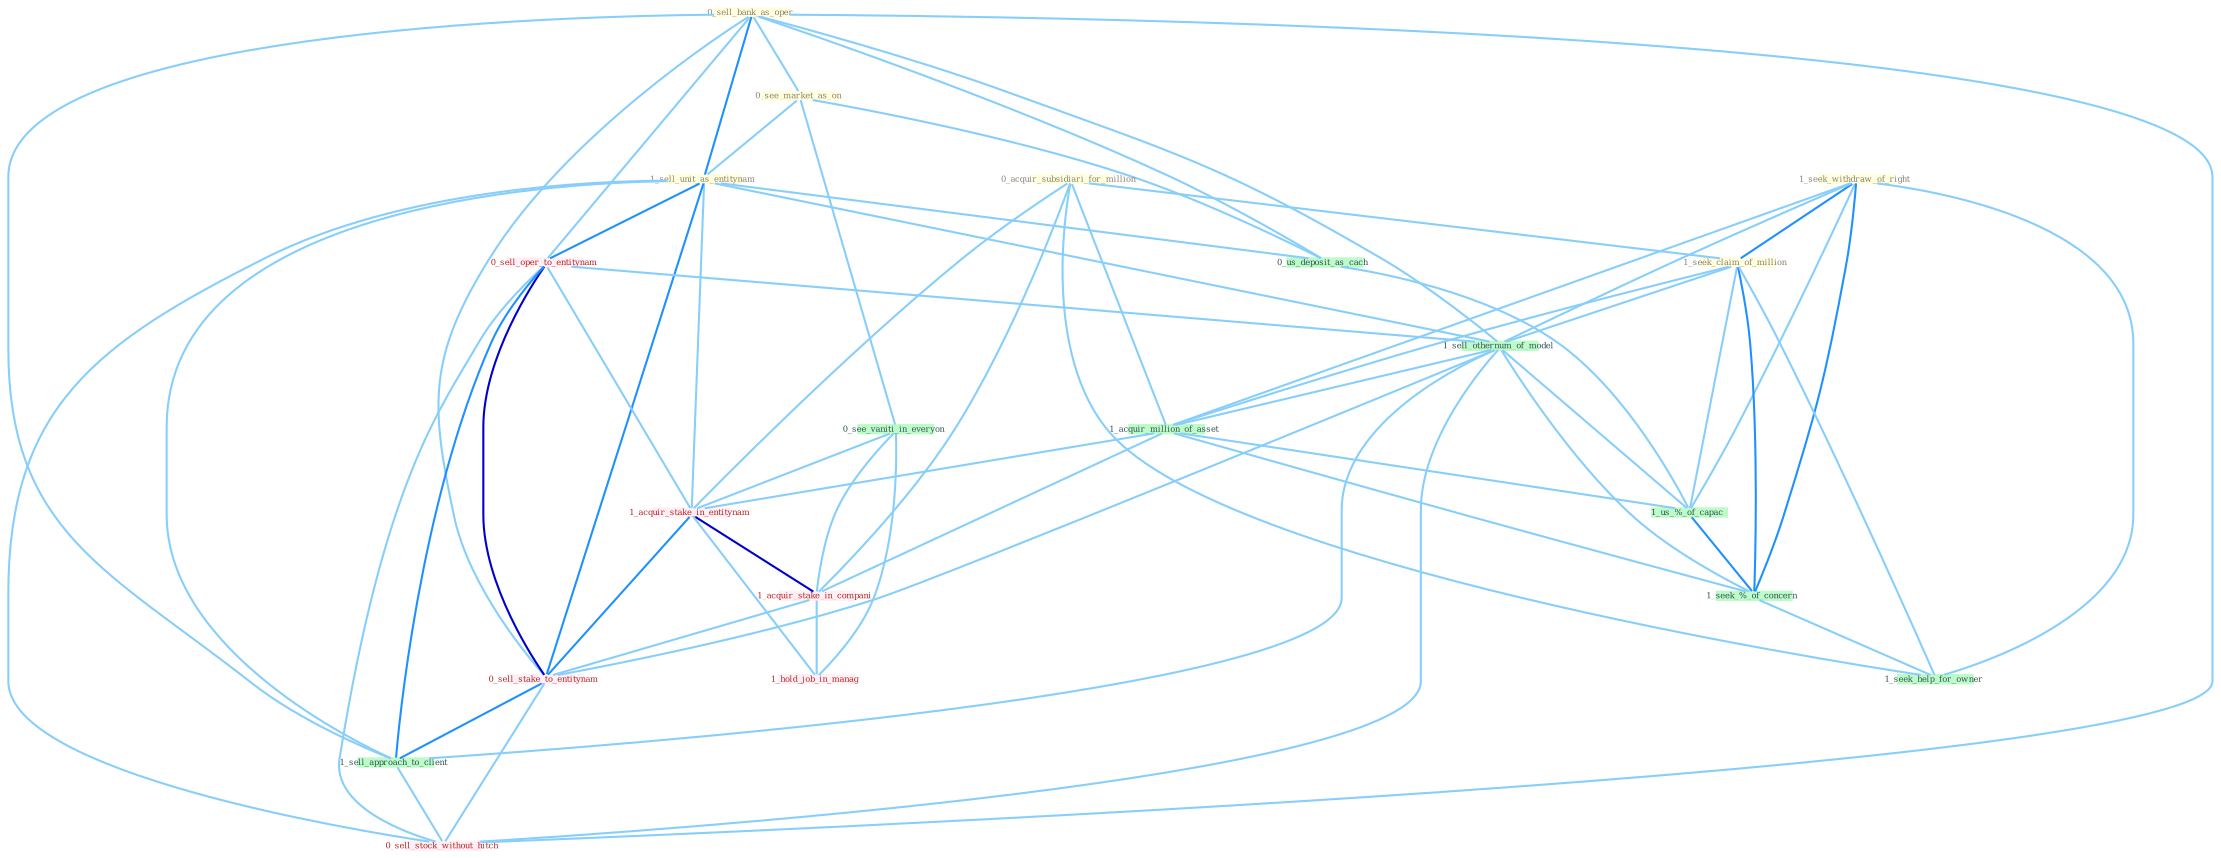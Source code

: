 Graph G{ 
    node
    [shape=polygon,style=filled,width=.5,height=.06,color="#BDFCC9",fixedsize=true,fontsize=4,
    fontcolor="#2f4f4f"];
    {node
    [color="#ffffe0", fontcolor="#8b7d6b"] "1_seek_withdraw_of_right " "0_sell_bank_as_oper " "0_see_market_as_on " "0_acquir_subsidiari_for_million " "1_seek_claim_of_million " "1_sell_unit_as_entitynam "}
{node [color="#fff0f5", fontcolor="#b22222"] "0_sell_oper_to_entitynam " "1_acquir_stake_in_entitynam " "1_acquir_stake_in_compani " "0_sell_stake_to_entitynam " "1_hold_job_in_manag " "0_sell_stock_without_hitch "}
edge [color="#B0E2FF"];

	"1_seek_withdraw_of_right " -- "1_seek_claim_of_million " [w="2", color="#1e90ff" , len=0.8];
	"1_seek_withdraw_of_right " -- "1_sell_othernum_of_model " [w="1", color="#87cefa" ];
	"1_seek_withdraw_of_right " -- "1_acquir_million_of_asset " [w="1", color="#87cefa" ];
	"1_seek_withdraw_of_right " -- "1_us_%_of_capac " [w="1", color="#87cefa" ];
	"1_seek_withdraw_of_right " -- "1_seek_%_of_concern " [w="2", color="#1e90ff" , len=0.8];
	"1_seek_withdraw_of_right " -- "1_seek_help_for_owner " [w="1", color="#87cefa" ];
	"0_sell_bank_as_oper " -- "0_see_market_as_on " [w="1", color="#87cefa" ];
	"0_sell_bank_as_oper " -- "1_sell_unit_as_entitynam " [w="2", color="#1e90ff" , len=0.8];
	"0_sell_bank_as_oper " -- "0_sell_oper_to_entitynam " [w="1", color="#87cefa" ];
	"0_sell_bank_as_oper " -- "1_sell_othernum_of_model " [w="1", color="#87cefa" ];
	"0_sell_bank_as_oper " -- "0_us_deposit_as_cach " [w="1", color="#87cefa" ];
	"0_sell_bank_as_oper " -- "0_sell_stake_to_entitynam " [w="1", color="#87cefa" ];
	"0_sell_bank_as_oper " -- "1_sell_approach_to_client " [w="1", color="#87cefa" ];
	"0_sell_bank_as_oper " -- "0_sell_stock_without_hitch " [w="1", color="#87cefa" ];
	"0_see_market_as_on " -- "1_sell_unit_as_entitynam " [w="1", color="#87cefa" ];
	"0_see_market_as_on " -- "0_see_vaniti_in_everyon " [w="1", color="#87cefa" ];
	"0_see_market_as_on " -- "0_us_deposit_as_cach " [w="1", color="#87cefa" ];
	"0_acquir_subsidiari_for_million " -- "1_seek_claim_of_million " [w="1", color="#87cefa" ];
	"0_acquir_subsidiari_for_million " -- "1_acquir_million_of_asset " [w="1", color="#87cefa" ];
	"0_acquir_subsidiari_for_million " -- "1_acquir_stake_in_entitynam " [w="1", color="#87cefa" ];
	"0_acquir_subsidiari_for_million " -- "1_acquir_stake_in_compani " [w="1", color="#87cefa" ];
	"0_acquir_subsidiari_for_million " -- "1_seek_help_for_owner " [w="1", color="#87cefa" ];
	"1_seek_claim_of_million " -- "1_sell_othernum_of_model " [w="1", color="#87cefa" ];
	"1_seek_claim_of_million " -- "1_acquir_million_of_asset " [w="1", color="#87cefa" ];
	"1_seek_claim_of_million " -- "1_us_%_of_capac " [w="1", color="#87cefa" ];
	"1_seek_claim_of_million " -- "1_seek_%_of_concern " [w="2", color="#1e90ff" , len=0.8];
	"1_seek_claim_of_million " -- "1_seek_help_for_owner " [w="1", color="#87cefa" ];
	"1_sell_unit_as_entitynam " -- "0_sell_oper_to_entitynam " [w="2", color="#1e90ff" , len=0.8];
	"1_sell_unit_as_entitynam " -- "1_sell_othernum_of_model " [w="1", color="#87cefa" ];
	"1_sell_unit_as_entitynam " -- "0_us_deposit_as_cach " [w="1", color="#87cefa" ];
	"1_sell_unit_as_entitynam " -- "1_acquir_stake_in_entitynam " [w="1", color="#87cefa" ];
	"1_sell_unit_as_entitynam " -- "0_sell_stake_to_entitynam " [w="2", color="#1e90ff" , len=0.8];
	"1_sell_unit_as_entitynam " -- "1_sell_approach_to_client " [w="1", color="#87cefa" ];
	"1_sell_unit_as_entitynam " -- "0_sell_stock_without_hitch " [w="1", color="#87cefa" ];
	"0_sell_oper_to_entitynam " -- "1_sell_othernum_of_model " [w="1", color="#87cefa" ];
	"0_sell_oper_to_entitynam " -- "1_acquir_stake_in_entitynam " [w="1", color="#87cefa" ];
	"0_sell_oper_to_entitynam " -- "0_sell_stake_to_entitynam " [w="3", color="#0000cd" , len=0.6];
	"0_sell_oper_to_entitynam " -- "1_sell_approach_to_client " [w="2", color="#1e90ff" , len=0.8];
	"0_sell_oper_to_entitynam " -- "0_sell_stock_without_hitch " [w="1", color="#87cefa" ];
	"1_sell_othernum_of_model " -- "1_acquir_million_of_asset " [w="1", color="#87cefa" ];
	"1_sell_othernum_of_model " -- "0_sell_stake_to_entitynam " [w="1", color="#87cefa" ];
	"1_sell_othernum_of_model " -- "1_us_%_of_capac " [w="1", color="#87cefa" ];
	"1_sell_othernum_of_model " -- "1_sell_approach_to_client " [w="1", color="#87cefa" ];
	"1_sell_othernum_of_model " -- "0_sell_stock_without_hitch " [w="1", color="#87cefa" ];
	"1_sell_othernum_of_model " -- "1_seek_%_of_concern " [w="1", color="#87cefa" ];
	"0_see_vaniti_in_everyon " -- "1_acquir_stake_in_entitynam " [w="1", color="#87cefa" ];
	"0_see_vaniti_in_everyon " -- "1_acquir_stake_in_compani " [w="1", color="#87cefa" ];
	"0_see_vaniti_in_everyon " -- "1_hold_job_in_manag " [w="1", color="#87cefa" ];
	"1_acquir_million_of_asset " -- "1_acquir_stake_in_entitynam " [w="1", color="#87cefa" ];
	"1_acquir_million_of_asset " -- "1_acquir_stake_in_compani " [w="1", color="#87cefa" ];
	"1_acquir_million_of_asset " -- "1_us_%_of_capac " [w="1", color="#87cefa" ];
	"1_acquir_million_of_asset " -- "1_seek_%_of_concern " [w="1", color="#87cefa" ];
	"0_us_deposit_as_cach " -- "1_us_%_of_capac " [w="1", color="#87cefa" ];
	"1_acquir_stake_in_entitynam " -- "1_acquir_stake_in_compani " [w="3", color="#0000cd" , len=0.6];
	"1_acquir_stake_in_entitynam " -- "0_sell_stake_to_entitynam " [w="2", color="#1e90ff" , len=0.8];
	"1_acquir_stake_in_entitynam " -- "1_hold_job_in_manag " [w="1", color="#87cefa" ];
	"1_acquir_stake_in_compani " -- "0_sell_stake_to_entitynam " [w="1", color="#87cefa" ];
	"1_acquir_stake_in_compani " -- "1_hold_job_in_manag " [w="1", color="#87cefa" ];
	"0_sell_stake_to_entitynam " -- "1_sell_approach_to_client " [w="2", color="#1e90ff" , len=0.8];
	"0_sell_stake_to_entitynam " -- "0_sell_stock_without_hitch " [w="1", color="#87cefa" ];
	"1_us_%_of_capac " -- "1_seek_%_of_concern " [w="2", color="#1e90ff" , len=0.8];
	"1_sell_approach_to_client " -- "0_sell_stock_without_hitch " [w="1", color="#87cefa" ];
	"1_seek_%_of_concern " -- "1_seek_help_for_owner " [w="1", color="#87cefa" ];
}